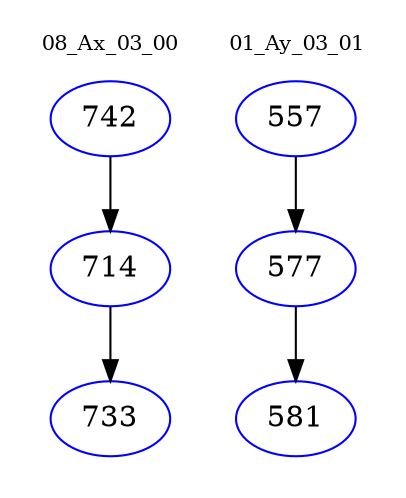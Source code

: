 digraph{
subgraph cluster_0 {
color = white
label = "08_Ax_03_00";
fontsize=10;
T0_742 [label="742", color="blue"]
T0_742 -> T0_714 [color="black"]
T0_714 [label="714", color="blue"]
T0_714 -> T0_733 [color="black"]
T0_733 [label="733", color="blue"]
}
subgraph cluster_1 {
color = white
label = "01_Ay_03_01";
fontsize=10;
T1_557 [label="557", color="blue"]
T1_557 -> T1_577 [color="black"]
T1_577 [label="577", color="blue"]
T1_577 -> T1_581 [color="black"]
T1_581 [label="581", color="blue"]
}
}
